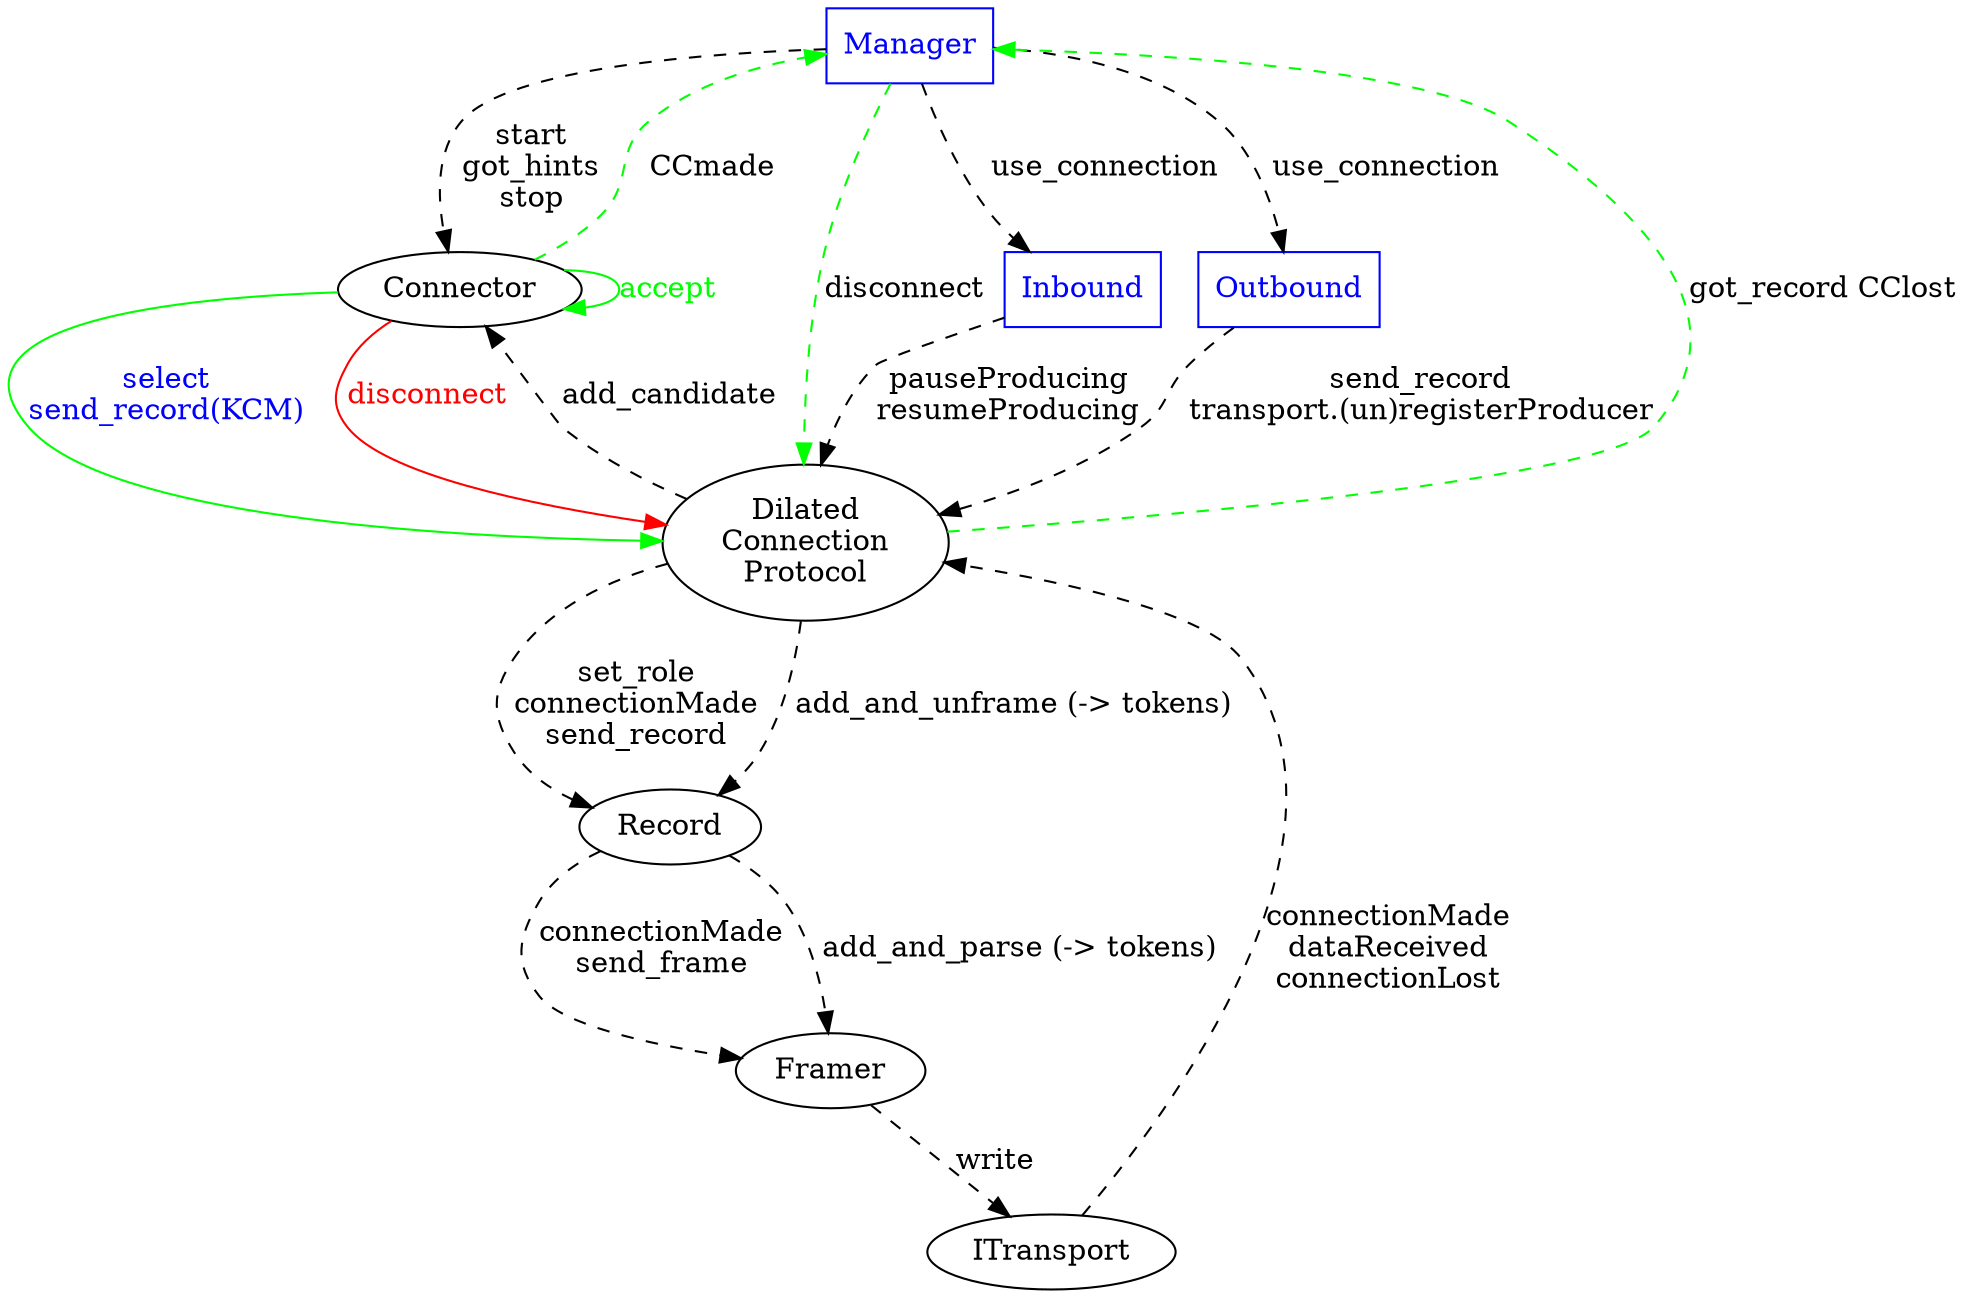 digraph {
        Manager [label="Manager" shape="box" color="blue" fontcolor="blue"]
        Connector [label="Connector" shape="oval"]
        Framer [label="Framer"]
        DCP [label="Dilated\nConnection\nProtocol"]

        DCP -> Connector [style="dashed" label="add_candidate\n"]

        Record [label="Record"]
        Record -> Framer [style="dashed" label="connectionMade\nsend_frame"]
        Record -> Framer [style="dashed" label="add_and_parse (-> tokens)"]

        ITransport -> DCP [style="dashed" label="connectionMade\ndataReceived\nconnectionLost"]
        Framer -> ITransport [style="dashed" label="write"]
        Manager -> DCP [style="dashed" color="green" label="disconnect"]
        DCP -> Manager [style="dashed" color="green" label="got_record CClost"]
        DCP -> Record [style="dashed" label="set_role\nconnectionMade\nsend_record"]
        DCP -> Record [style="dashed" label="add_and_unframe (-> tokens)"]
        Manager -> Connector [style="dashed" label="start\ngot_hints\nstop"]
        Connector -> Manager [style="dashed" color="green" label="CCmade"]
        Connector -> DCP [color="green" fontcolor="blue" label="select\nsend_record(KCM)"]
        Connector -> DCP [color="red" fontcolor="red" label="disconnect"]
        Connector -> Connector [color="green" fontcolor="green" label="accept"]

        Inbound [label="Inbound" shape="box" color="blue" fontcolor="blue"]
        Manager -> Inbound [style="dashed" label="use_connection"]
        Inbound -> DCP [style="dashed" label="pauseProducing\nresumeProducing"]

        Outbound [label="Outbound" shape="box" color="blue" fontcolor="blue"]
        Manager -> Outbound [style="dashed" label="use_connection"]
        Outbound -> DCP [style="dashed" label="send_record\ntransport.(un)registerProducer"]
}
